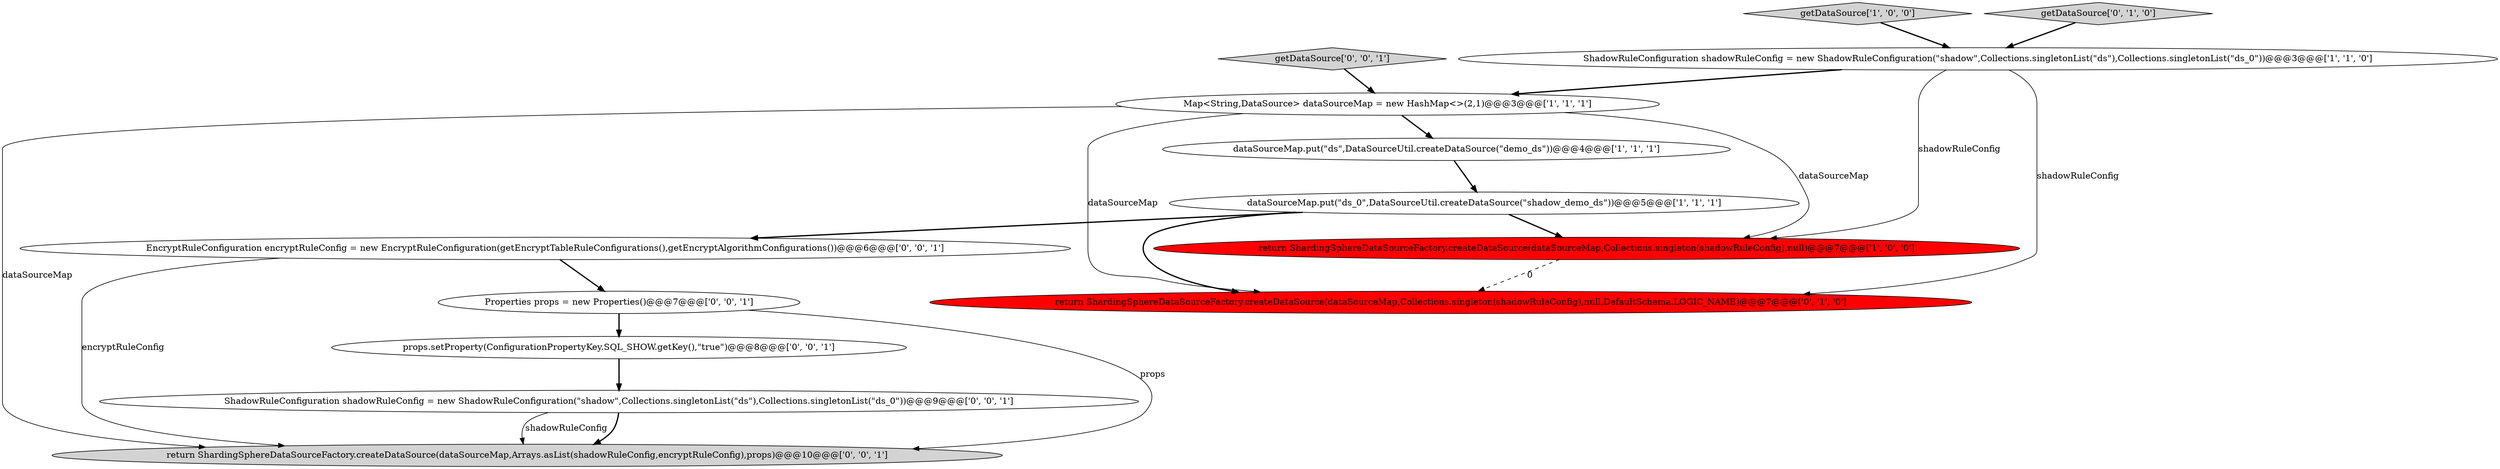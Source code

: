 digraph {
4 [style = filled, label = "getDataSource['1', '0', '0']", fillcolor = lightgray, shape = diamond image = "AAA0AAABBB1BBB"];
6 [style = filled, label = "return ShardingSphereDataSourceFactory.createDataSource(dataSourceMap,Collections.singleton(shadowRuleConfig),null,DefaultSchema.LOGIC_NAME)@@@7@@@['0', '1', '0']", fillcolor = red, shape = ellipse image = "AAA1AAABBB2BBB"];
8 [style = filled, label = "Properties props = new Properties()@@@7@@@['0', '0', '1']", fillcolor = white, shape = ellipse image = "AAA0AAABBB3BBB"];
0 [style = filled, label = "Map<String,DataSource> dataSourceMap = new HashMap<>(2,1)@@@3@@@['1', '1', '1']", fillcolor = white, shape = ellipse image = "AAA0AAABBB1BBB"];
2 [style = filled, label = "return ShardingSphereDataSourceFactory.createDataSource(dataSourceMap,Collections.singleton(shadowRuleConfig),null)@@@7@@@['1', '0', '0']", fillcolor = red, shape = ellipse image = "AAA1AAABBB1BBB"];
10 [style = filled, label = "props.setProperty(ConfigurationPropertyKey.SQL_SHOW.getKey(),\"true\")@@@8@@@['0', '0', '1']", fillcolor = white, shape = ellipse image = "AAA0AAABBB3BBB"];
5 [style = filled, label = "dataSourceMap.put(\"ds_0\",DataSourceUtil.createDataSource(\"shadow_demo_ds\"))@@@5@@@['1', '1', '1']", fillcolor = white, shape = ellipse image = "AAA0AAABBB1BBB"];
12 [style = filled, label = "return ShardingSphereDataSourceFactory.createDataSource(dataSourceMap,Arrays.asList(shadowRuleConfig,encryptRuleConfig),props)@@@10@@@['0', '0', '1']", fillcolor = lightgray, shape = ellipse image = "AAA0AAABBB3BBB"];
3 [style = filled, label = "ShadowRuleConfiguration shadowRuleConfig = new ShadowRuleConfiguration(\"shadow\",Collections.singletonList(\"ds\"),Collections.singletonList(\"ds_0\"))@@@3@@@['1', '1', '0']", fillcolor = white, shape = ellipse image = "AAA0AAABBB1BBB"];
1 [style = filled, label = "dataSourceMap.put(\"ds\",DataSourceUtil.createDataSource(\"demo_ds\"))@@@4@@@['1', '1', '1']", fillcolor = white, shape = ellipse image = "AAA0AAABBB1BBB"];
11 [style = filled, label = "ShadowRuleConfiguration shadowRuleConfig = new ShadowRuleConfiguration(\"shadow\",Collections.singletonList(\"ds\"),Collections.singletonList(\"ds_0\"))@@@9@@@['0', '0', '1']", fillcolor = white, shape = ellipse image = "AAA0AAABBB3BBB"];
9 [style = filled, label = "EncryptRuleConfiguration encryptRuleConfig = new EncryptRuleConfiguration(getEncryptTableRuleConfigurations(),getEncryptAlgorithmConfigurations())@@@6@@@['0', '0', '1']", fillcolor = white, shape = ellipse image = "AAA0AAABBB3BBB"];
13 [style = filled, label = "getDataSource['0', '0', '1']", fillcolor = lightgray, shape = diamond image = "AAA0AAABBB3BBB"];
7 [style = filled, label = "getDataSource['0', '1', '0']", fillcolor = lightgray, shape = diamond image = "AAA0AAABBB2BBB"];
1->5 [style = bold, label=""];
3->2 [style = solid, label="shadowRuleConfig"];
4->3 [style = bold, label=""];
8->10 [style = bold, label=""];
5->9 [style = bold, label=""];
0->12 [style = solid, label="dataSourceMap"];
11->12 [style = bold, label=""];
9->8 [style = bold, label=""];
7->3 [style = bold, label=""];
3->0 [style = bold, label=""];
3->6 [style = solid, label="shadowRuleConfig"];
5->2 [style = bold, label=""];
9->12 [style = solid, label="encryptRuleConfig"];
5->6 [style = bold, label=""];
0->1 [style = bold, label=""];
2->6 [style = dashed, label="0"];
0->6 [style = solid, label="dataSourceMap"];
8->12 [style = solid, label="props"];
0->2 [style = solid, label="dataSourceMap"];
11->12 [style = solid, label="shadowRuleConfig"];
13->0 [style = bold, label=""];
10->11 [style = bold, label=""];
}
